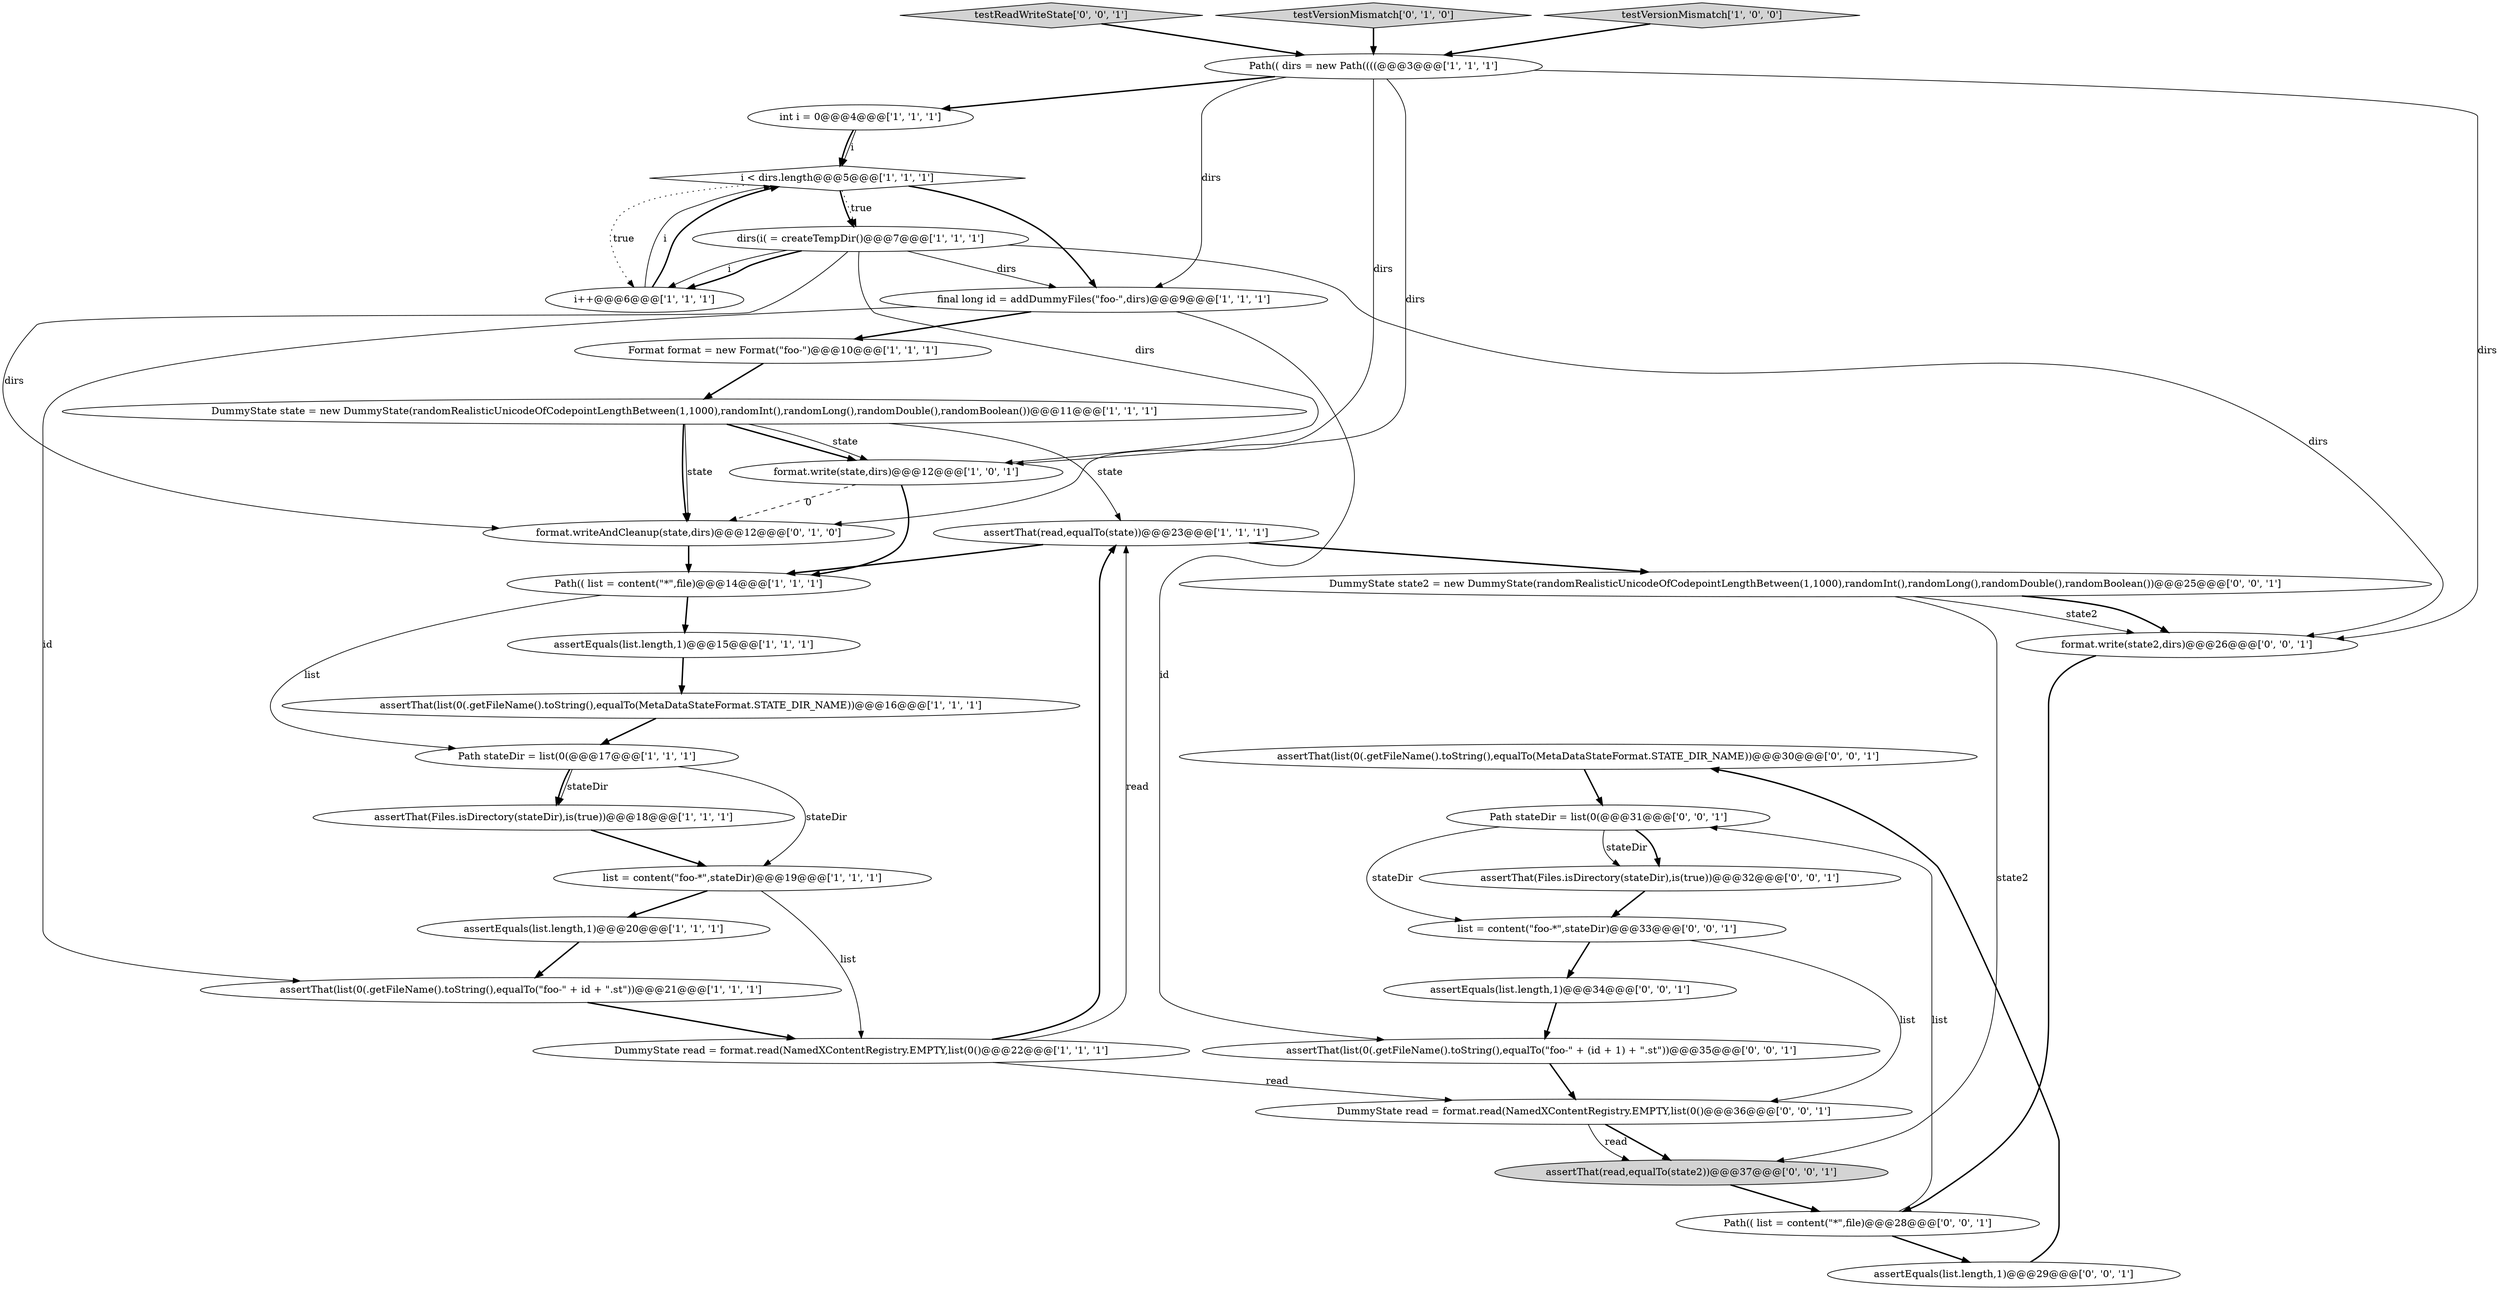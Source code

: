 digraph {
33 [style = filled, label = "assertThat(list(0(.getFileName().toString(),equalTo(MetaDataStateFormat.STATE_DIR_NAME))@@@30@@@['0', '0', '1']", fillcolor = white, shape = ellipse image = "AAA0AAABBB3BBB"];
8 [style = filled, label = "Format format = new Format(\"foo-\")@@@10@@@['1', '1', '1']", fillcolor = white, shape = ellipse image = "AAA0AAABBB1BBB"];
9 [style = filled, label = "i < dirs.length@@@5@@@['1', '1', '1']", fillcolor = white, shape = diamond image = "AAA0AAABBB1BBB"];
16 [style = filled, label = "assertEquals(list.length,1)@@@20@@@['1', '1', '1']", fillcolor = white, shape = ellipse image = "AAA0AAABBB1BBB"];
10 [style = filled, label = "assertEquals(list.length,1)@@@15@@@['1', '1', '1']", fillcolor = white, shape = ellipse image = "AAA0AAABBB1BBB"];
13 [style = filled, label = "assertThat(list(0(.getFileName().toString(),equalTo(MetaDataStateFormat.STATE_DIR_NAME))@@@16@@@['1', '1', '1']", fillcolor = white, shape = ellipse image = "AAA0AAABBB1BBB"];
23 [style = filled, label = "assertEquals(list.length,1)@@@29@@@['0', '0', '1']", fillcolor = white, shape = ellipse image = "AAA0AAABBB3BBB"];
32 [style = filled, label = "assertThat(list(0(.getFileName().toString(),equalTo(\"foo-\" + (id + 1) + \".st\"))@@@35@@@['0', '0', '1']", fillcolor = white, shape = ellipse image = "AAA0AAABBB3BBB"];
17 [style = filled, label = "format.write(state,dirs)@@@12@@@['1', '0', '1']", fillcolor = white, shape = ellipse image = "AAA0AAABBB1BBB"];
12 [style = filled, label = "i++@@@6@@@['1', '1', '1']", fillcolor = white, shape = ellipse image = "AAA0AAABBB1BBB"];
34 [style = filled, label = "assertThat(Files.isDirectory(stateDir),is(true))@@@32@@@['0', '0', '1']", fillcolor = white, shape = ellipse image = "AAA0AAABBB3BBB"];
28 [style = filled, label = "DummyState state2 = new DummyState(randomRealisticUnicodeOfCodepointLengthBetween(1,1000),randomInt(),randomLong(),randomDouble(),randomBoolean())@@@25@@@['0', '0', '1']", fillcolor = white, shape = ellipse image = "AAA0AAABBB3BBB"];
19 [style = filled, label = "final long id = addDummyFiles(\"foo-\",dirs)@@@9@@@['1', '1', '1']", fillcolor = white, shape = ellipse image = "AAA0AAABBB1BBB"];
25 [style = filled, label = "Path(( list = content(\"*\",file)@@@28@@@['0', '0', '1']", fillcolor = white, shape = ellipse image = "AAA0AAABBB3BBB"];
15 [style = filled, label = "Path stateDir = list(0(@@@17@@@['1', '1', '1']", fillcolor = white, shape = ellipse image = "AAA0AAABBB1BBB"];
24 [style = filled, label = "testReadWriteState['0', '0', '1']", fillcolor = lightgray, shape = diamond image = "AAA0AAABBB3BBB"];
11 [style = filled, label = "Path(( list = content(\"*\",file)@@@14@@@['1', '1', '1']", fillcolor = white, shape = ellipse image = "AAA0AAABBB1BBB"];
22 [style = filled, label = "DummyState read = format.read(NamedXContentRegistry.EMPTY,list(0()@@@36@@@['0', '0', '1']", fillcolor = white, shape = ellipse image = "AAA0AAABBB3BBB"];
14 [style = filled, label = "Path(( dirs = new Path((((@@@3@@@['1', '1', '1']", fillcolor = white, shape = ellipse image = "AAA0AAABBB1BBB"];
29 [style = filled, label = "Path stateDir = list(0(@@@31@@@['0', '0', '1']", fillcolor = white, shape = ellipse image = "AAA0AAABBB3BBB"];
21 [style = filled, label = "format.writeAndCleanup(state,dirs)@@@12@@@['0', '1', '0']", fillcolor = white, shape = ellipse image = "AAA1AAABBB2BBB"];
26 [style = filled, label = "list = content(\"foo-*\",stateDir)@@@33@@@['0', '0', '1']", fillcolor = white, shape = ellipse image = "AAA0AAABBB3BBB"];
20 [style = filled, label = "testVersionMismatch['0', '1', '0']", fillcolor = lightgray, shape = diamond image = "AAA0AAABBB2BBB"];
31 [style = filled, label = "format.write(state2,dirs)@@@26@@@['0', '0', '1']", fillcolor = white, shape = ellipse image = "AAA0AAABBB3BBB"];
2 [style = filled, label = "DummyState state = new DummyState(randomRealisticUnicodeOfCodepointLengthBetween(1,1000),randomInt(),randomLong(),randomDouble(),randomBoolean())@@@11@@@['1', '1', '1']", fillcolor = white, shape = ellipse image = "AAA0AAABBB1BBB"];
1 [style = filled, label = "assertThat(list(0(.getFileName().toString(),equalTo(\"foo-\" + id + \".st\"))@@@21@@@['1', '1', '1']", fillcolor = white, shape = ellipse image = "AAA0AAABBB1BBB"];
0 [style = filled, label = "list = content(\"foo-*\",stateDir)@@@19@@@['1', '1', '1']", fillcolor = white, shape = ellipse image = "AAA0AAABBB1BBB"];
4 [style = filled, label = "dirs(i( = createTempDir()@@@7@@@['1', '1', '1']", fillcolor = white, shape = ellipse image = "AAA0AAABBB1BBB"];
27 [style = filled, label = "assertEquals(list.length,1)@@@34@@@['0', '0', '1']", fillcolor = white, shape = ellipse image = "AAA0AAABBB3BBB"];
18 [style = filled, label = "int i = 0@@@4@@@['1', '1', '1']", fillcolor = white, shape = ellipse image = "AAA0AAABBB1BBB"];
3 [style = filled, label = "DummyState read = format.read(NamedXContentRegistry.EMPTY,list(0()@@@22@@@['1', '1', '1']", fillcolor = white, shape = ellipse image = "AAA0AAABBB1BBB"];
30 [style = filled, label = "assertThat(read,equalTo(state2))@@@37@@@['0', '0', '1']", fillcolor = lightgray, shape = ellipse image = "AAA0AAABBB3BBB"];
6 [style = filled, label = "testVersionMismatch['1', '0', '0']", fillcolor = lightgray, shape = diamond image = "AAA0AAABBB1BBB"];
5 [style = filled, label = "assertThat(read,equalTo(state))@@@23@@@['1', '1', '1']", fillcolor = white, shape = ellipse image = "AAA0AAABBB1BBB"];
7 [style = filled, label = "assertThat(Files.isDirectory(stateDir),is(true))@@@18@@@['1', '1', '1']", fillcolor = white, shape = ellipse image = "AAA0AAABBB1BBB"];
28->31 [style = bold, label=""];
25->23 [style = bold, label=""];
9->19 [style = bold, label=""];
21->11 [style = bold, label=""];
19->1 [style = solid, label="id"];
22->30 [style = bold, label=""];
13->15 [style = bold, label=""];
4->12 [style = solid, label="i"];
29->26 [style = solid, label="stateDir"];
4->19 [style = solid, label="dirs"];
14->18 [style = bold, label=""];
9->4 [style = bold, label=""];
11->15 [style = solid, label="list"];
4->31 [style = solid, label="dirs"];
14->21 [style = solid, label="dirs"];
19->32 [style = solid, label="id"];
19->8 [style = bold, label=""];
28->31 [style = solid, label="state2"];
23->33 [style = bold, label=""];
27->32 [style = bold, label=""];
15->7 [style = solid, label="stateDir"];
15->0 [style = solid, label="stateDir"];
25->29 [style = solid, label="list"];
22->30 [style = solid, label="read"];
28->30 [style = solid, label="state2"];
17->21 [style = dashed, label="0"];
30->25 [style = bold, label=""];
15->7 [style = bold, label=""];
26->27 [style = bold, label=""];
26->22 [style = solid, label="list"];
3->5 [style = bold, label=""];
2->17 [style = bold, label=""];
3->22 [style = solid, label="read"];
14->17 [style = solid, label="dirs"];
12->9 [style = bold, label=""];
29->34 [style = bold, label=""];
18->9 [style = bold, label=""];
8->2 [style = bold, label=""];
11->10 [style = bold, label=""];
1->3 [style = bold, label=""];
16->1 [style = bold, label=""];
6->14 [style = bold, label=""];
10->13 [style = bold, label=""];
2->5 [style = solid, label="state"];
5->11 [style = bold, label=""];
0->3 [style = solid, label="list"];
3->5 [style = solid, label="read"];
14->31 [style = solid, label="dirs"];
7->0 [style = bold, label=""];
9->4 [style = dotted, label="true"];
29->34 [style = solid, label="stateDir"];
4->12 [style = bold, label=""];
2->17 [style = solid, label="state"];
17->11 [style = bold, label=""];
32->22 [style = bold, label=""];
18->9 [style = solid, label="i"];
2->21 [style = solid, label="state"];
9->12 [style = dotted, label="true"];
5->28 [style = bold, label=""];
31->25 [style = bold, label=""];
24->14 [style = bold, label=""];
4->17 [style = solid, label="dirs"];
20->14 [style = bold, label=""];
34->26 [style = bold, label=""];
33->29 [style = bold, label=""];
14->19 [style = solid, label="dirs"];
2->21 [style = bold, label=""];
12->9 [style = solid, label="i"];
4->21 [style = solid, label="dirs"];
0->16 [style = bold, label=""];
}
